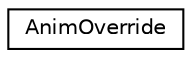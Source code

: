digraph G
{
  edge [fontname="Helvetica",fontsize="10",labelfontname="Helvetica",labelfontsize="10"];
  node [fontname="Helvetica",fontsize="10",shape=record];
  rankdir=LR;
  Node1 [label="AnimOverride",height=0.2,width=0.4,color="black", fillcolor="white", style="filled",URL="$dc/dd4/structAnimOverride.html"];
}
